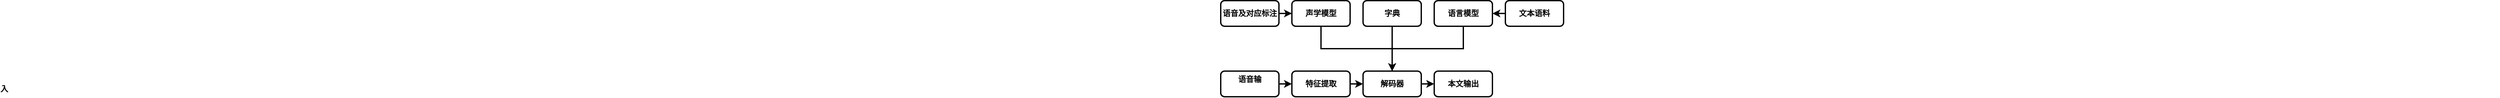 <mxfile version="17.2.4" type="github">
  <diagram id="C5RBs43oDa-KdzZeNtuy" name="Page-1">
    <mxGraphModel dx="3903" dy="762" grid="1" gridSize="10" guides="1" tooltips="1" connect="1" arrows="1" fold="1" page="1" pageScale="1" pageWidth="827" pageHeight="1169" math="0" shadow="0">
      <root>
        <mxCell id="WIyWlLk6GJQsqaUBKTNV-0" />
        <mxCell id="WIyWlLk6GJQsqaUBKTNV-1" parent="WIyWlLk6GJQsqaUBKTNV-0" />
        <mxCell id="54bzJZ9uonPzF5zpoRHr-2" value="" style="edgeStyle=orthogonalEdgeStyle;rounded=0;orthogonalLoop=1;jettySize=auto;html=1;strokeWidth=2;fontStyle=1;fontSize=12;" edge="1" parent="WIyWlLk6GJQsqaUBKTNV-1" source="WIyWlLk6GJQsqaUBKTNV-3" target="54bzJZ9uonPzF5zpoRHr-1">
          <mxGeometry relative="1" as="geometry" />
        </mxCell>
        <mxCell id="WIyWlLk6GJQsqaUBKTNV-3" value="语音及对应标注" style="rounded=1;whiteSpace=wrap;html=1;fontSize=12;glass=0;strokeWidth=2;shadow=0;fontStyle=1" parent="WIyWlLk6GJQsqaUBKTNV-1" vertex="1">
          <mxGeometry x="70" y="120" width="90" height="40" as="geometry" />
        </mxCell>
        <mxCell id="54bzJZ9uonPzF5zpoRHr-10" style="edgeStyle=orthogonalEdgeStyle;rounded=0;orthogonalLoop=1;jettySize=auto;html=1;exitX=0.5;exitY=1;exitDx=0;exitDy=0;entryX=0.5;entryY=0;entryDx=0;entryDy=0;strokeWidth=2;fontStyle=1;fontSize=12;" edge="1" parent="WIyWlLk6GJQsqaUBKTNV-1" source="54bzJZ9uonPzF5zpoRHr-1" target="54bzJZ9uonPzF5zpoRHr-7">
          <mxGeometry relative="1" as="geometry" />
        </mxCell>
        <mxCell id="54bzJZ9uonPzF5zpoRHr-1" value="声学模型" style="rounded=1;whiteSpace=wrap;html=1;fontSize=12;glass=0;strokeWidth=2;shadow=0;fontStyle=1" vertex="1" parent="WIyWlLk6GJQsqaUBKTNV-1">
          <mxGeometry x="180" y="120" width="90" height="40" as="geometry" />
        </mxCell>
        <mxCell id="54bzJZ9uonPzF5zpoRHr-8" value="" style="edgeStyle=orthogonalEdgeStyle;rounded=0;orthogonalLoop=1;jettySize=auto;html=1;strokeWidth=2;fontStyle=1;fontSize=12;" edge="1" parent="WIyWlLk6GJQsqaUBKTNV-1" source="54bzJZ9uonPzF5zpoRHr-3" target="54bzJZ9uonPzF5zpoRHr-7">
          <mxGeometry relative="1" as="geometry" />
        </mxCell>
        <mxCell id="54bzJZ9uonPzF5zpoRHr-3" value="字典" style="rounded=1;whiteSpace=wrap;html=1;fontSize=12;glass=0;strokeWidth=2;shadow=0;fontStyle=1" vertex="1" parent="WIyWlLk6GJQsqaUBKTNV-1">
          <mxGeometry x="290" y="120" width="90" height="40" as="geometry" />
        </mxCell>
        <mxCell id="54bzJZ9uonPzF5zpoRHr-9" style="edgeStyle=orthogonalEdgeStyle;rounded=0;orthogonalLoop=1;jettySize=auto;html=1;exitX=0.5;exitY=1;exitDx=0;exitDy=0;entryX=0.5;entryY=0;entryDx=0;entryDy=0;strokeWidth=2;fontStyle=1;fontSize=12;" edge="1" parent="WIyWlLk6GJQsqaUBKTNV-1" source="54bzJZ9uonPzF5zpoRHr-4" target="54bzJZ9uonPzF5zpoRHr-7">
          <mxGeometry relative="1" as="geometry" />
        </mxCell>
        <mxCell id="54bzJZ9uonPzF5zpoRHr-4" value="语言模型" style="rounded=1;whiteSpace=wrap;html=1;fontSize=12;glass=0;strokeWidth=2;shadow=0;fontStyle=1" vertex="1" parent="WIyWlLk6GJQsqaUBKTNV-1">
          <mxGeometry x="400" y="120" width="90" height="40" as="geometry" />
        </mxCell>
        <mxCell id="54bzJZ9uonPzF5zpoRHr-6" style="edgeStyle=orthogonalEdgeStyle;rounded=0;orthogonalLoop=1;jettySize=auto;html=1;exitX=0;exitY=0.5;exitDx=0;exitDy=0;entryX=1;entryY=0.5;entryDx=0;entryDy=0;strokeWidth=2;fontStyle=1;fontSize=12;" edge="1" parent="WIyWlLk6GJQsqaUBKTNV-1" source="54bzJZ9uonPzF5zpoRHr-5" target="54bzJZ9uonPzF5zpoRHr-4">
          <mxGeometry relative="1" as="geometry" />
        </mxCell>
        <mxCell id="54bzJZ9uonPzF5zpoRHr-5" value="文本语料" style="rounded=1;whiteSpace=wrap;html=1;fontSize=12;glass=0;strokeWidth=2;shadow=0;fontStyle=1" vertex="1" parent="WIyWlLk6GJQsqaUBKTNV-1">
          <mxGeometry x="510" y="120" width="90" height="40" as="geometry" />
        </mxCell>
        <mxCell id="54bzJZ9uonPzF5zpoRHr-16" style="edgeStyle=orthogonalEdgeStyle;rounded=0;orthogonalLoop=1;jettySize=auto;html=1;exitX=1;exitY=0.5;exitDx=0;exitDy=0;entryX=0;entryY=0.5;entryDx=0;entryDy=0;strokeWidth=2;fontStyle=1;fontSize=12;" edge="1" parent="WIyWlLk6GJQsqaUBKTNV-1" source="54bzJZ9uonPzF5zpoRHr-7" target="54bzJZ9uonPzF5zpoRHr-13">
          <mxGeometry relative="1" as="geometry" />
        </mxCell>
        <mxCell id="54bzJZ9uonPzF5zpoRHr-7" value="解码器" style="rounded=1;whiteSpace=wrap;html=1;fontSize=12;glass=0;strokeWidth=2;shadow=0;fontStyle=1" vertex="1" parent="WIyWlLk6GJQsqaUBKTNV-1">
          <mxGeometry x="290" y="230" width="90" height="40" as="geometry" />
        </mxCell>
        <mxCell id="54bzJZ9uonPzF5zpoRHr-14" style="edgeStyle=orthogonalEdgeStyle;rounded=0;orthogonalLoop=1;jettySize=auto;html=1;exitX=1;exitY=0.5;exitDx=0;exitDy=0;entryX=0;entryY=0.5;entryDx=0;entryDy=0;strokeWidth=2;fontStyle=1;fontSize=12;" edge="1" parent="WIyWlLk6GJQsqaUBKTNV-1" source="54bzJZ9uonPzF5zpoRHr-11" target="54bzJZ9uonPzF5zpoRHr-12">
          <mxGeometry relative="1" as="geometry" />
        </mxCell>
        <mxCell id="54bzJZ9uonPzF5zpoRHr-11" value="语音输入&lt;span style=&quot;color: rgba(0, 0, 0, 0); font-family: monospace; font-size: 12px;&quot;&gt;%3CmxGraphModel%3E%3Croot%3E%3CmxCell%20id%3D%220%22%2F%3E%3CmxCell%20id%3D%221%22%20parent%3D%220%22%2F%3E%3CmxCell%20id%3D%222%22%20value%3D%22%E8%AF%AD%E9%9F%B3%E5%8F%8A%E5%AF%B9%E5%BA%94%E6%A0%87%E6%B3%A8%22%20style%3D%22rounded%3D1%3BwhiteSpace%3Dwrap%3Bhtml%3D1%3BfontSize%3D12%3Bglass%3D0%3BstrokeWidth%3D1%3Bshadow%3D0%3B%22%20vertex%3D%221%22%20parent%3D%221%22%3E%3CmxGeometry%20x%3D%2270%22%20y%3D%22120%22%20width%3D%2290%22%20height%3D%2240%22%20as%3D%22geometry%22%2F%3E%3C%2FmxCell%3E%3C%2Froot%3E%3C%2FmxGraphModel%3E&lt;/span&gt;" style="rounded=1;whiteSpace=wrap;html=1;fontSize=12;glass=0;strokeWidth=2;shadow=0;fontStyle=1" vertex="1" parent="WIyWlLk6GJQsqaUBKTNV-1">
          <mxGeometry x="70" y="230" width="90" height="40" as="geometry" />
        </mxCell>
        <mxCell id="54bzJZ9uonPzF5zpoRHr-15" style="edgeStyle=orthogonalEdgeStyle;rounded=0;orthogonalLoop=1;jettySize=auto;html=1;exitX=1;exitY=0.5;exitDx=0;exitDy=0;entryX=0;entryY=0.5;entryDx=0;entryDy=0;strokeWidth=2;fontStyle=1;fontSize=12;" edge="1" parent="WIyWlLk6GJQsqaUBKTNV-1" source="54bzJZ9uonPzF5zpoRHr-12" target="54bzJZ9uonPzF5zpoRHr-7">
          <mxGeometry relative="1" as="geometry" />
        </mxCell>
        <mxCell id="54bzJZ9uonPzF5zpoRHr-12" value="特征提取" style="rounded=1;whiteSpace=wrap;html=1;fontSize=12;glass=0;strokeWidth=2;shadow=0;fontStyle=1" vertex="1" parent="WIyWlLk6GJQsqaUBKTNV-1">
          <mxGeometry x="180" y="230" width="90" height="40" as="geometry" />
        </mxCell>
        <mxCell id="54bzJZ9uonPzF5zpoRHr-13" value="本文输出" style="rounded=1;whiteSpace=wrap;html=1;fontSize=12;glass=0;strokeWidth=2;shadow=0;fontStyle=1" vertex="1" parent="WIyWlLk6GJQsqaUBKTNV-1">
          <mxGeometry x="400" y="230" width="90" height="40" as="geometry" />
        </mxCell>
      </root>
    </mxGraphModel>
  </diagram>
</mxfile>
